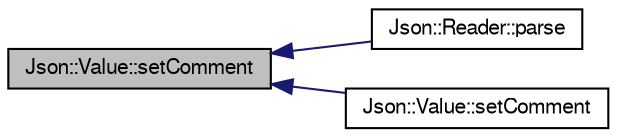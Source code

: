 digraph "Json::Value::setComment"
{
  edge [fontname="FreeSans",fontsize="10",labelfontname="FreeSans",labelfontsize="10"];
  node [fontname="FreeSans",fontsize="10",shape=record];
  rankdir="LR";
  Node1 [label="Json::Value::setComment",height=0.2,width=0.4,color="black", fillcolor="grey75", style="filled" fontcolor="black"];
  Node1 -> Node2 [dir="back",color="midnightblue",fontsize="10",style="solid",fontname="FreeSans"];
  Node2 [label="Json::Reader::parse",height=0.2,width=0.4,color="black", fillcolor="white", style="filled",URL="$class_json_1_1_reader.html#ac71ef2b64c7c27b062052e692af3fb32",tooltip="Read a Value from a JSON document. "];
  Node1 -> Node3 [dir="back",color="midnightblue",fontsize="10",style="solid",fontname="FreeSans"];
  Node3 [label="Json::Value::setComment",height=0.2,width=0.4,color="black", fillcolor="white", style="filled",URL="$class_json_1_1_value.html#a6d68a2e7d4e1e317cd9e812e12181689",tooltip="Comments must be //... or /* ... */. "];
}
